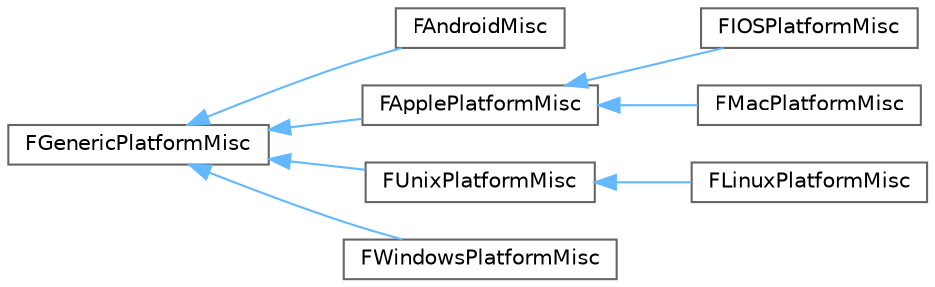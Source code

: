 digraph "Graphical Class Hierarchy"
{
 // INTERACTIVE_SVG=YES
 // LATEX_PDF_SIZE
  bgcolor="transparent";
  edge [fontname=Helvetica,fontsize=10,labelfontname=Helvetica,labelfontsize=10];
  node [fontname=Helvetica,fontsize=10,shape=box,height=0.2,width=0.4];
  rankdir="LR";
  Node0 [id="Node000000",label="FGenericPlatformMisc",height=0.2,width=0.4,color="grey40", fillcolor="white", style="filled",URL="$d1/de8/structFGenericPlatformMisc.html",tooltip="Generic implementation for most platforms."];
  Node0 -> Node1 [id="edge3952_Node000000_Node000001",dir="back",color="steelblue1",style="solid",tooltip=" "];
  Node1 [id="Node000001",label="FAndroidMisc",height=0.2,width=0.4,color="grey40", fillcolor="white", style="filled",URL="$db/d8b/structFAndroidMisc.html",tooltip="Android implementation of the misc OS functions."];
  Node0 -> Node2 [id="edge3953_Node000000_Node000002",dir="back",color="steelblue1",style="solid",tooltip=" "];
  Node2 [id="Node000002",label="FApplePlatformMisc",height=0.2,width=0.4,color="grey40", fillcolor="white", style="filled",URL="$d0/d7e/structFApplePlatformMisc.html",tooltip="Apple implementation of the misc OS functions."];
  Node2 -> Node3 [id="edge3954_Node000002_Node000003",dir="back",color="steelblue1",style="solid",tooltip=" "];
  Node3 [id="Node000003",label="FIOSPlatformMisc",height=0.2,width=0.4,color="grey40", fillcolor="white", style="filled",URL="$dc/dea/structFIOSPlatformMisc.html",tooltip="iOS implementation of the misc OS functions"];
  Node2 -> Node4 [id="edge3955_Node000002_Node000004",dir="back",color="steelblue1",style="solid",tooltip=" "];
  Node4 [id="Node000004",label="FMacPlatformMisc",height=0.2,width=0.4,color="grey40", fillcolor="white", style="filled",URL="$d1/d7a/structFMacPlatformMisc.html",tooltip="Mac implementation of the misc OS functions."];
  Node0 -> Node5 [id="edge3956_Node000000_Node000005",dir="back",color="steelblue1",style="solid",tooltip=" "];
  Node5 [id="Node000005",label="FUnixPlatformMisc",height=0.2,width=0.4,color="grey40", fillcolor="white", style="filled",URL="$dc/d1c/structFUnixPlatformMisc.html",tooltip="Unix implementation of the misc OS functions."];
  Node5 -> Node6 [id="edge3957_Node000005_Node000006",dir="back",color="steelblue1",style="solid",tooltip=" "];
  Node6 [id="Node000006",label="FLinuxPlatformMisc",height=0.2,width=0.4,color="grey40", fillcolor="white", style="filled",URL="$dd/da8/structFLinuxPlatformMisc.html",tooltip="Linux implementation of the misc OS functions."];
  Node0 -> Node7 [id="edge3958_Node000000_Node000007",dir="back",color="steelblue1",style="solid",tooltip=" "];
  Node7 [id="Node000007",label="FWindowsPlatformMisc",height=0.2,width=0.4,color="grey40", fillcolor="white", style="filled",URL="$d4/d0a/structFWindowsPlatformMisc.html",tooltip="Windows implementation of the misc OS functions."];
}
